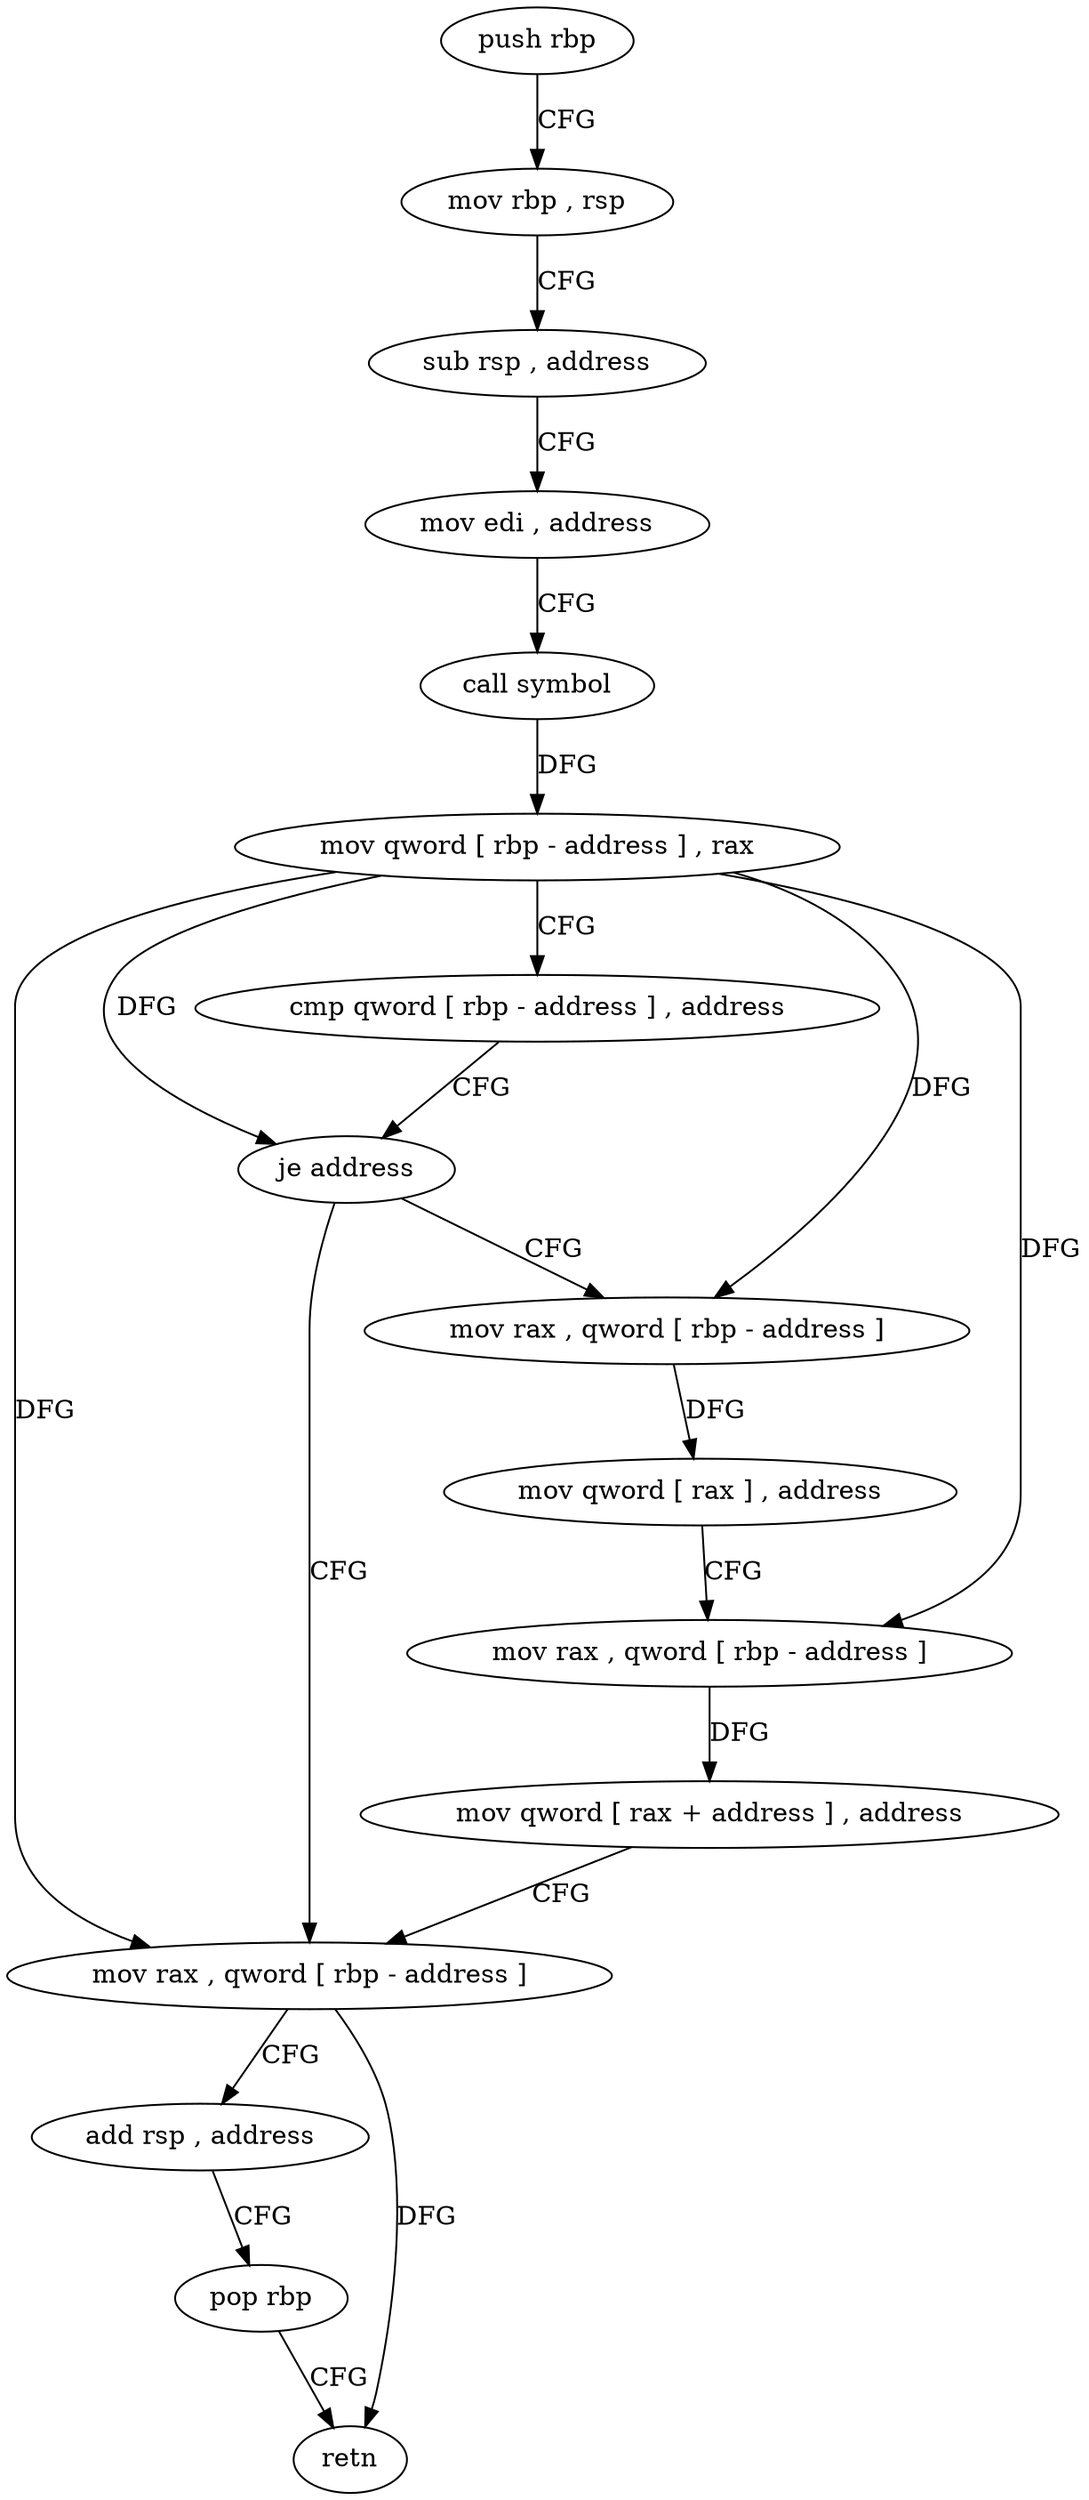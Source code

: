 digraph "func" {
"186016" [label = "push rbp" ]
"186017" [label = "mov rbp , rsp" ]
"186020" [label = "sub rsp , address" ]
"186024" [label = "mov edi , address" ]
"186029" [label = "call symbol" ]
"186034" [label = "mov qword [ rbp - address ] , rax" ]
"186038" [label = "cmp qword [ rbp - address ] , address" ]
"186043" [label = "je address" ]
"186072" [label = "mov rax , qword [ rbp - address ]" ]
"186049" [label = "mov rax , qword [ rbp - address ]" ]
"186076" [label = "add rsp , address" ]
"186080" [label = "pop rbp" ]
"186081" [label = "retn" ]
"186053" [label = "mov qword [ rax ] , address" ]
"186060" [label = "mov rax , qword [ rbp - address ]" ]
"186064" [label = "mov qword [ rax + address ] , address" ]
"186016" -> "186017" [ label = "CFG" ]
"186017" -> "186020" [ label = "CFG" ]
"186020" -> "186024" [ label = "CFG" ]
"186024" -> "186029" [ label = "CFG" ]
"186029" -> "186034" [ label = "DFG" ]
"186034" -> "186038" [ label = "CFG" ]
"186034" -> "186043" [ label = "DFG" ]
"186034" -> "186072" [ label = "DFG" ]
"186034" -> "186049" [ label = "DFG" ]
"186034" -> "186060" [ label = "DFG" ]
"186038" -> "186043" [ label = "CFG" ]
"186043" -> "186072" [ label = "CFG" ]
"186043" -> "186049" [ label = "CFG" ]
"186072" -> "186076" [ label = "CFG" ]
"186072" -> "186081" [ label = "DFG" ]
"186049" -> "186053" [ label = "DFG" ]
"186076" -> "186080" [ label = "CFG" ]
"186080" -> "186081" [ label = "CFG" ]
"186053" -> "186060" [ label = "CFG" ]
"186060" -> "186064" [ label = "DFG" ]
"186064" -> "186072" [ label = "CFG" ]
}
